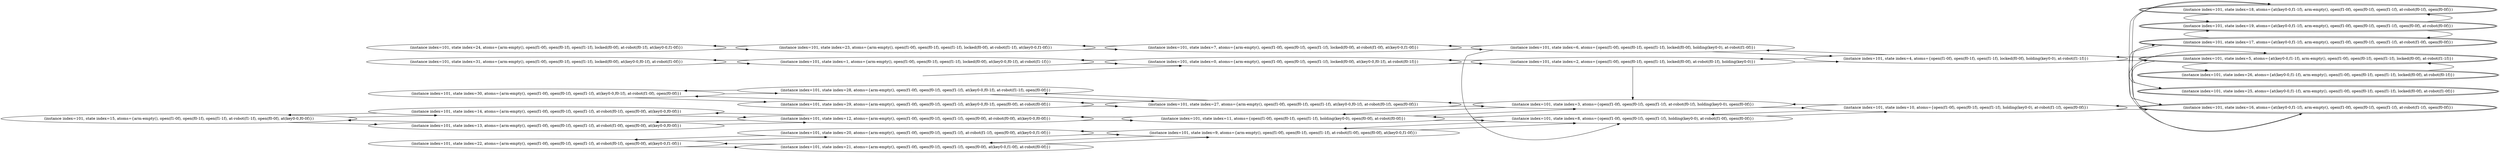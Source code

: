 digraph {
rankdir="LR"
s15[label="(instance index=101, state index=15, atoms={arm-empty(), open(f1-0f), open(f0-1f), open(f1-1f), at-robot(f1-1f), open(f0-0f), at(key0-0,f0-0f)})"]
s24[label="(instance index=101, state index=24, atoms={arm-empty(), open(f1-0f), open(f0-1f), open(f1-1f), locked(f0-0f), at-robot(f0-1f), at(key0-0,f1-0f)})"]
s31[label="(instance index=101, state index=31, atoms={arm-empty(), open(f1-0f), open(f0-1f), open(f1-1f), locked(f0-0f), at(key0-0,f0-1f), at-robot(f1-0f)})"]
s30[label="(instance index=101, state index=30, atoms={arm-empty(), open(f1-0f), open(f0-1f), open(f1-1f), at(key0-0,f0-1f), at-robot(f1-0f), open(f0-0f)})"]
s22[label="(instance index=101, state index=22, atoms={arm-empty(), open(f1-0f), open(f0-1f), open(f1-1f), at-robot(f0-1f), open(f0-0f), at(key0-0,f1-0f)})"]
s13[label="(instance index=101, state index=13, atoms={arm-empty(), open(f1-0f), open(f0-1f), open(f1-1f), at-robot(f1-0f), open(f0-0f), at(key0-0,f0-0f)})"]
s14[label="(instance index=101, state index=14, atoms={arm-empty(), open(f1-0f), open(f0-1f), open(f1-1f), at-robot(f0-1f), open(f0-0f), at(key0-0,f0-0f)})"]
s29[label="(instance index=101, state index=29, atoms={arm-empty(), open(f1-0f), open(f0-1f), open(f1-1f), at(key0-0,f0-1f), open(f0-0f), at-robot(f0-0f)})"]
s20[label="(instance index=101, state index=20, atoms={arm-empty(), open(f1-0f), open(f0-1f), open(f1-1f), at-robot(f1-1f), open(f0-0f), at(key0-0,f1-0f)})"]
s21[label="(instance index=101, state index=21, atoms={arm-empty(), open(f1-0f), open(f0-1f), open(f1-1f), open(f0-0f), at(key0-0,f1-0f), at-robot(f0-0f)})"]
s12[label="(instance index=101, state index=12, atoms={arm-empty(), open(f1-0f), open(f0-1f), open(f1-1f), open(f0-0f), at-robot(f0-0f), at(key0-0,f0-0f)})"]
s28[label="(instance index=101, state index=28, atoms={arm-empty(), open(f1-0f), open(f0-1f), open(f1-1f), at(key0-0,f0-1f), at-robot(f1-1f), open(f0-0f)})"]
s1[label="(instance index=101, state index=1, atoms={arm-empty(), open(f1-0f), open(f0-1f), open(f1-1f), locked(f0-0f), at(key0-0,f0-1f), at-robot(f1-1f)})"]
s23[label="(instance index=101, state index=23, atoms={arm-empty(), open(f1-0f), open(f0-1f), open(f1-1f), locked(f0-0f), at-robot(f1-1f), at(key0-0,f1-0f)})"]
s9[label="(instance index=101, state index=9, atoms={arm-empty(), open(f1-0f), open(f0-1f), open(f1-1f), at-robot(f1-0f), open(f0-0f), at(key0-0,f1-0f)})"]
s11[label="(instance index=101, state index=11, atoms={open(f1-0f), open(f0-1f), open(f1-1f), holding(key0-0), open(f0-0f), at-robot(f0-0f)})"]
s27[label="(instance index=101, state index=27, atoms={arm-empty(), open(f1-0f), open(f0-1f), open(f1-1f), at(key0-0,f0-1f), at-robot(f0-1f), open(f0-0f)})"]
s0[label="(instance index=101, state index=0, atoms={arm-empty(), open(f1-0f), open(f0-1f), open(f1-1f), locked(f0-0f), at(key0-0,f0-1f), at-robot(f0-1f)})"]
s7[label="(instance index=101, state index=7, atoms={arm-empty(), open(f1-0f), open(f0-1f), open(f1-1f), locked(f0-0f), at-robot(f1-0f), at(key0-0,f1-0f)})"]
s2[label="(instance index=101, state index=2, atoms={open(f1-0f), open(f0-1f), open(f1-1f), locked(f0-0f), at-robot(f0-1f), holding(key0-0)})"]
s8[label="(instance index=101, state index=8, atoms={open(f1-0f), open(f0-1f), open(f1-1f), holding(key0-0), at-robot(f1-0f), open(f0-0f)})"]
s6[label="(instance index=101, state index=6, atoms={open(f1-0f), open(f0-1f), open(f1-1f), locked(f0-0f), holding(key0-0), at-robot(f1-0f)})"]
s3[label="(instance index=101, state index=3, atoms={open(f1-0f), open(f0-1f), open(f1-1f), at-robot(f0-1f), holding(key0-0), open(f0-0f)})"]
s10[label="(instance index=101, state index=10, atoms={open(f1-0f), open(f0-1f), open(f1-1f), holding(key0-0), at-robot(f1-1f), open(f0-0f)})"]
s4[label="(instance index=101, state index=4, atoms={open(f1-0f), open(f0-1f), open(f1-1f), locked(f0-0f), holding(key0-0), at-robot(f1-1f)})"]
s19[peripheries=2,label="(instance index=101, state index=19, atoms={at(key0-0,f1-1f), arm-empty(), open(f1-0f), open(f0-1f), open(f1-1f), open(f0-0f), at-robot(f0-0f)})"]
s26[peripheries=2,label="(instance index=101, state index=26, atoms={at(key0-0,f1-1f), arm-empty(), open(f1-0f), open(f0-1f), open(f1-1f), locked(f0-0f), at-robot(f0-1f)})"]
s16[peripheries=2,label="(instance index=101, state index=16, atoms={at(key0-0,f1-1f), arm-empty(), open(f1-0f), open(f0-1f), open(f1-1f), at-robot(f1-1f), open(f0-0f)})"]
s17[peripheries=2,label="(instance index=101, state index=17, atoms={at(key0-0,f1-1f), arm-empty(), open(f1-0f), open(f0-1f), open(f1-1f), at-robot(f1-0f), open(f0-0f)})"]
s5[peripheries=2,label="(instance index=101, state index=5, atoms={at(key0-0,f1-1f), arm-empty(), open(f1-0f), open(f0-1f), open(f1-1f), locked(f0-0f), at-robot(f1-1f)})"]
s18[peripheries=2,label="(instance index=101, state index=18, atoms={at(key0-0,f1-1f), arm-empty(), open(f1-0f), open(f0-1f), open(f1-1f), at-robot(f0-1f), open(f0-0f)})"]
s25[peripheries=2,label="(instance index=101, state index=25, atoms={at(key0-0,f1-1f), arm-empty(), open(f1-0f), open(f0-1f), open(f1-1f), locked(f0-0f), at-robot(f1-0f)})"]
Dangling [ label = "", style = invis ]
{ rank = same; Dangling }
Dangling -> s0
{ rank = same; s0}
{ rank = same; s24,s31,s30,s22,s13,s14}
{ rank = same; s29,s20,s21,s12,s28,s1,s23}
{ rank = same; s9,s11,s27,s0,s7}
{ rank = same; s2,s8,s6,s3}
{ rank = same; s10,s4}
{ rank = same; s19,s26,s16,s17,s5,s18,s25}
{
s15->s14
s15->s13
}
{
s24->s23
s31->s1
s30->s29
s30->s28
s22->s21
s22->s20
s13->s15
s13->s12
s14->s15
s14->s12
}
{
s29->s30
s29->s27
s20->s22
s20->s9
s21->s22
s21->s9
s12->s13
s12->s14
s12->s11
s28->s30
s28->s27
s1->s31
s1->s0
s23->s7
s23->s24
}
{
s9->s21
s9->s20
s9->s8
s11->s12
s11->s3
s11->s8
s27->s29
s27->s28
s27->s3
s0->s2
s0->s1
s7->s23
s7->s6
}
{
s2->s4
s2->s3
s2->s0
s8->s11
s8->s10
s8->s9
s6->s7
s6->s4
s6->s8
s3->s27
s3->s10
s3->s11
}
{
s10->s3
s10->s8
s10->s16
s4->s6
s4->s5
s4->s2
}
{
s19->s18
s19->s17
s26->s5
s16->s10
s16->s18
s16->s17
s17->s19
s17->s16
s5->s26
s5->s4
s5->s25
s18->s19
s18->s16
s25->s5
}
}
